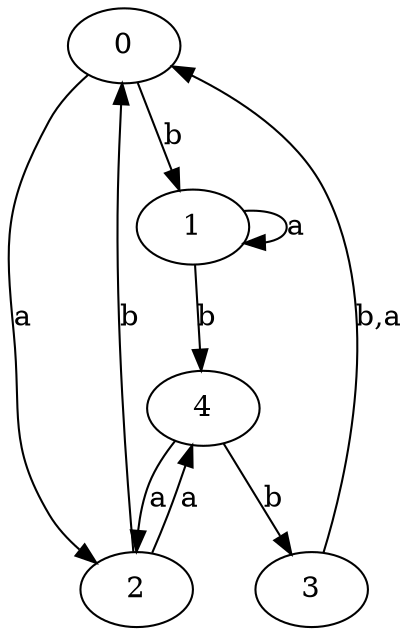 digraph {
 ranksep=0.5;
 d2tdocpreamble = "\usetikzlibrary{automata}";
 d2tfigpreamble = "\tikzstyle{every state}= [ draw=blue!50,very thick,fill=blue!20]  \tikzstyle{auto}= [fill=white]";
 node [style="state"];
 edge [lblstyle="auto",topath="bend right", len=4  ]
  "0" [label="0",];
  "1" [label="1",];
  "2" [label="2",style = "state, initial"];
  "3" [label="3",];
  "4" [label="4",style = "state, accepting"];
  "0" -> "1" [label="b"];
  "0" -> "2" [label="a"];
  "1" -> "1" [label="a",topath="loop above"];
  "1" -> "4" [label="b"];
  "2" -> "0" [label="b"];
  "2" -> "4" [label="a"];
  "3" -> "0" [label="b,a"];
  "4" -> "2" [label="a"];
  "4" -> "3" [label="b"];
}